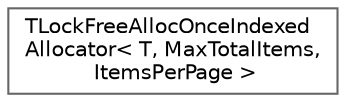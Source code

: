 digraph "Graphical Class Hierarchy"
{
 // INTERACTIVE_SVG=YES
 // LATEX_PDF_SIZE
  bgcolor="transparent";
  edge [fontname=Helvetica,fontsize=10,labelfontname=Helvetica,labelfontsize=10];
  node [fontname=Helvetica,fontsize=10,shape=box,height=0.2,width=0.4];
  rankdir="LR";
  Node0 [id="Node000000",label="TLockFreeAllocOnceIndexed\lAllocator\< T, MaxTotalItems,\l ItemsPerPage \>",height=0.2,width=0.4,color="grey40", fillcolor="white", style="filled",URL="$d5/d7e/classTLockFreeAllocOnceIndexedAllocator.html",tooltip=" "];
}
